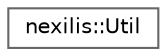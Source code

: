 digraph "Graphical Class Hierarchy"
{
 // LATEX_PDF_SIZE
  bgcolor="transparent";
  edge [fontname=Helvetica,fontsize=10,labelfontname=Helvetica,labelfontsize=10];
  node [fontname=Helvetica,fontsize=10,shape=box,height=0.2,width=0.4];
  rankdir="LR";
  Node0 [id="Node000000",label="nexilis::Util",height=0.2,width=0.4,color="grey40", fillcolor="white", style="filled",URL="$dd/de4/classnexilis_1_1Util.html",tooltip=" "];
}
